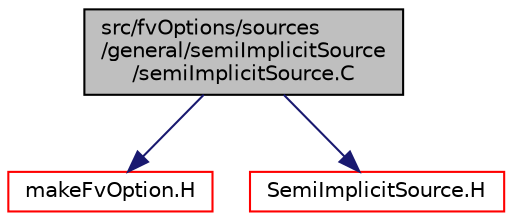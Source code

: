 digraph "src/fvOptions/sources/general/semiImplicitSource/semiImplicitSource.C"
{
  bgcolor="transparent";
  edge [fontname="Helvetica",fontsize="10",labelfontname="Helvetica",labelfontsize="10"];
  node [fontname="Helvetica",fontsize="10",shape=record];
  Node1 [label="src/fvOptions/sources\l/general/semiImplicitSource\l/semiImplicitSource.C",height=0.2,width=0.4,color="black", fillcolor="grey75", style="filled", fontcolor="black"];
  Node1 -> Node2 [color="midnightblue",fontsize="10",style="solid",fontname="Helvetica"];
  Node2 [label="makeFvOption.H",height=0.2,width=0.4,color="red",URL="$a05062.html"];
  Node1 -> Node3 [color="midnightblue",fontsize="10",style="solid",fontname="Helvetica"];
  Node3 [label="SemiImplicitSource.H",height=0.2,width=0.4,color="red",URL="$a06309.html"];
}
